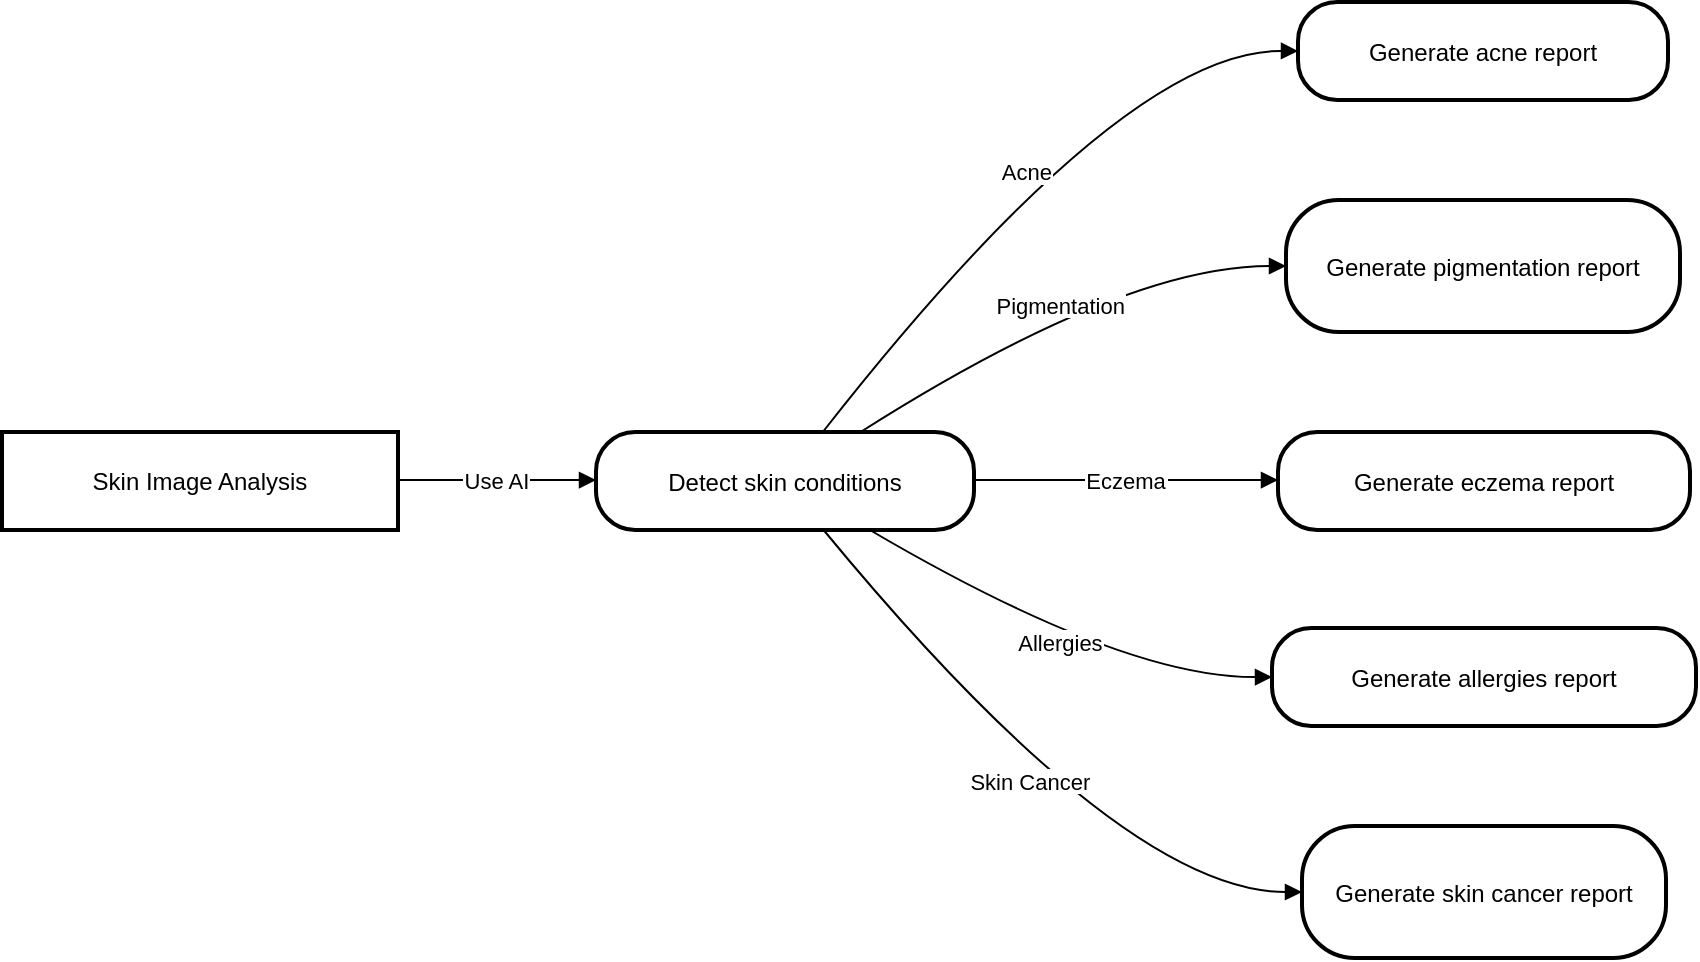 <mxfile version="25.0.3">
  <diagram name="Trang-1" id="YJSpZK7742SgNXkn7Z4F">
    <mxGraphModel>
      <root>
        <mxCell id="0" />
        <mxCell id="1" parent="0" />
        <mxCell id="2" value="Skin Image Analysis" style="whiteSpace=wrap;strokeWidth=2;" vertex="1" parent="1">
          <mxGeometry x="8" y="223" width="198" height="49" as="geometry" />
        </mxCell>
        <mxCell id="3" value="Detect skin conditions" style="rounded=1;arcSize=40;strokeWidth=2" vertex="1" parent="1">
          <mxGeometry x="305" y="223" width="189" height="49" as="geometry" />
        </mxCell>
        <mxCell id="4" value="Generate acne report" style="rounded=1;arcSize=40;strokeWidth=2" vertex="1" parent="1">
          <mxGeometry x="656" y="8" width="185" height="49" as="geometry" />
        </mxCell>
        <mxCell id="5" value="Generate pigmentation report" style="rounded=1;arcSize=40;strokeWidth=2" vertex="1" parent="1">
          <mxGeometry x="650" y="107" width="197" height="66" as="geometry" />
        </mxCell>
        <mxCell id="6" value="Generate eczema report" style="rounded=1;arcSize=40;strokeWidth=2" vertex="1" parent="1">
          <mxGeometry x="646" y="223" width="206" height="49" as="geometry" />
        </mxCell>
        <mxCell id="7" value="Generate allergies report" style="rounded=1;arcSize=40;strokeWidth=2" vertex="1" parent="1">
          <mxGeometry x="643" y="321" width="212" height="49" as="geometry" />
        </mxCell>
        <mxCell id="8" value="Generate skin cancer report" style="rounded=1;arcSize=40;strokeWidth=2" vertex="1" parent="1">
          <mxGeometry x="658" y="420" width="182" height="66" as="geometry" />
        </mxCell>
        <mxCell id="9" value="Use AI" style="curved=1;startArrow=none;endArrow=block;exitX=1;exitY=0.49;entryX=0;entryY=0.49;" edge="1" parent="1" source="2" target="3">
          <mxGeometry relative="1" as="geometry">
            <Array as="points" />
          </mxGeometry>
        </mxCell>
        <mxCell id="10" value="Acne" style="curved=1;startArrow=none;endArrow=block;exitX=0.6;exitY=0;entryX=0;entryY=0.5;" edge="1" parent="1" source="3" target="4">
          <mxGeometry relative="1" as="geometry">
            <Array as="points">
              <mxPoint x="568" y="32" />
            </Array>
          </mxGeometry>
        </mxCell>
        <mxCell id="11" value="Pigmentation" style="curved=1;startArrow=none;endArrow=block;exitX=0.7;exitY=0;entryX=0;entryY=0.5;" edge="1" parent="1" source="3" target="5">
          <mxGeometry relative="1" as="geometry">
            <Array as="points">
              <mxPoint x="568" y="140" />
            </Array>
          </mxGeometry>
        </mxCell>
        <mxCell id="12" value="Eczema" style="curved=1;startArrow=none;endArrow=block;exitX=1;exitY=0.49;entryX=0;entryY=0.49;" edge="1" parent="1" source="3" target="6">
          <mxGeometry relative="1" as="geometry">
            <Array as="points" />
          </mxGeometry>
        </mxCell>
        <mxCell id="13" value="Allergies" style="curved=1;startArrow=none;endArrow=block;exitX=0.72;exitY=0.99;entryX=0;entryY=0.5;" edge="1" parent="1" source="3" target="7">
          <mxGeometry relative="1" as="geometry">
            <Array as="points">
              <mxPoint x="568" y="346" />
            </Array>
          </mxGeometry>
        </mxCell>
        <mxCell id="14" value="Skin Cancer" style="curved=1;startArrow=none;endArrow=block;exitX=0.6;exitY=0.99;entryX=0;entryY=0.5;" edge="1" parent="1" source="3" target="8">
          <mxGeometry relative="1" as="geometry">
            <Array as="points">
              <mxPoint x="568" y="453" />
            </Array>
          </mxGeometry>
        </mxCell>
      </root>
    </mxGraphModel>
  </diagram>
</mxfile>
